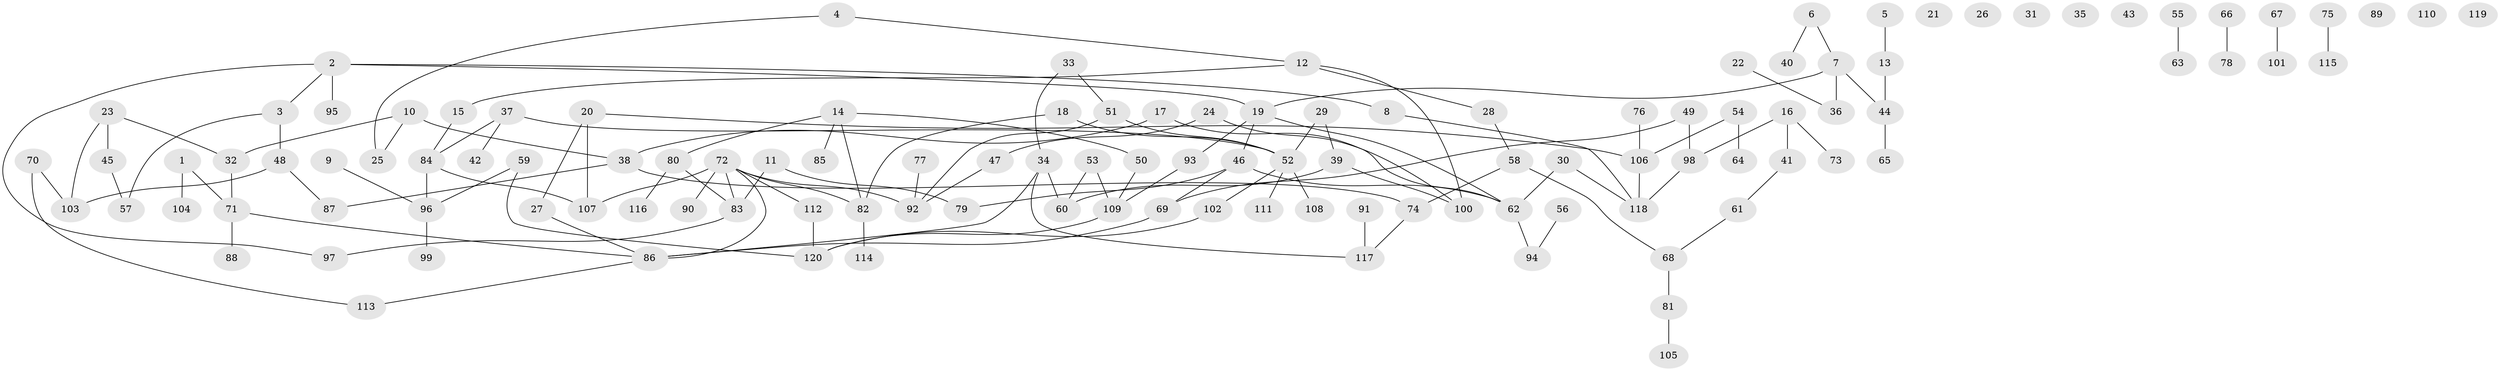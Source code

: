 // Generated by graph-tools (version 1.1) at 2025/25/03/09/25 03:25:24]
// undirected, 120 vertices, 135 edges
graph export_dot {
graph [start="1"]
  node [color=gray90,style=filled];
  1;
  2;
  3;
  4;
  5;
  6;
  7;
  8;
  9;
  10;
  11;
  12;
  13;
  14;
  15;
  16;
  17;
  18;
  19;
  20;
  21;
  22;
  23;
  24;
  25;
  26;
  27;
  28;
  29;
  30;
  31;
  32;
  33;
  34;
  35;
  36;
  37;
  38;
  39;
  40;
  41;
  42;
  43;
  44;
  45;
  46;
  47;
  48;
  49;
  50;
  51;
  52;
  53;
  54;
  55;
  56;
  57;
  58;
  59;
  60;
  61;
  62;
  63;
  64;
  65;
  66;
  67;
  68;
  69;
  70;
  71;
  72;
  73;
  74;
  75;
  76;
  77;
  78;
  79;
  80;
  81;
  82;
  83;
  84;
  85;
  86;
  87;
  88;
  89;
  90;
  91;
  92;
  93;
  94;
  95;
  96;
  97;
  98;
  99;
  100;
  101;
  102;
  103;
  104;
  105;
  106;
  107;
  108;
  109;
  110;
  111;
  112;
  113;
  114;
  115;
  116;
  117;
  118;
  119;
  120;
  1 -- 71;
  1 -- 104;
  2 -- 3;
  2 -- 8;
  2 -- 19;
  2 -- 95;
  2 -- 97;
  3 -- 48;
  3 -- 57;
  4 -- 12;
  4 -- 25;
  5 -- 13;
  6 -- 7;
  6 -- 40;
  7 -- 19;
  7 -- 36;
  7 -- 44;
  8 -- 118;
  9 -- 96;
  10 -- 25;
  10 -- 32;
  10 -- 38;
  11 -- 79;
  11 -- 83;
  12 -- 15;
  12 -- 28;
  12 -- 100;
  13 -- 44;
  14 -- 50;
  14 -- 80;
  14 -- 82;
  14 -- 85;
  15 -- 84;
  16 -- 41;
  16 -- 73;
  16 -- 98;
  17 -- 38;
  17 -- 62;
  18 -- 52;
  18 -- 82;
  19 -- 46;
  19 -- 62;
  19 -- 93;
  20 -- 27;
  20 -- 106;
  20 -- 107;
  22 -- 36;
  23 -- 32;
  23 -- 45;
  23 -- 103;
  24 -- 47;
  24 -- 100;
  27 -- 86;
  28 -- 58;
  29 -- 39;
  29 -- 52;
  30 -- 62;
  30 -- 118;
  32 -- 71;
  33 -- 34;
  33 -- 51;
  34 -- 60;
  34 -- 86;
  34 -- 117;
  37 -- 42;
  37 -- 52;
  37 -- 84;
  38 -- 74;
  38 -- 87;
  39 -- 60;
  39 -- 100;
  41 -- 61;
  44 -- 65;
  45 -- 57;
  46 -- 62;
  46 -- 69;
  46 -- 79;
  47 -- 92;
  48 -- 87;
  48 -- 103;
  49 -- 69;
  49 -- 98;
  50 -- 109;
  51 -- 52;
  51 -- 92;
  52 -- 102;
  52 -- 108;
  52 -- 111;
  53 -- 60;
  53 -- 109;
  54 -- 64;
  54 -- 106;
  55 -- 63;
  56 -- 94;
  58 -- 68;
  58 -- 74;
  59 -- 96;
  59 -- 120;
  61 -- 68;
  62 -- 94;
  66 -- 78;
  67 -- 101;
  68 -- 81;
  69 -- 86;
  70 -- 103;
  70 -- 113;
  71 -- 86;
  71 -- 88;
  72 -- 82;
  72 -- 83;
  72 -- 86;
  72 -- 90;
  72 -- 92;
  72 -- 107;
  72 -- 112;
  74 -- 117;
  75 -- 115;
  76 -- 106;
  77 -- 92;
  80 -- 83;
  80 -- 116;
  81 -- 105;
  82 -- 114;
  83 -- 97;
  84 -- 96;
  84 -- 107;
  86 -- 113;
  91 -- 117;
  93 -- 109;
  96 -- 99;
  98 -- 118;
  102 -- 120;
  106 -- 118;
  109 -- 120;
  112 -- 120;
}
